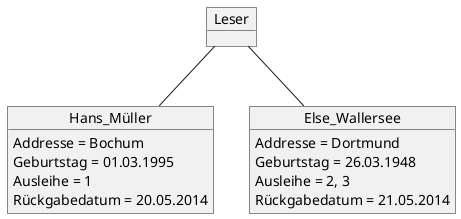 @startuml Wiederholung Objektdiagramme
object Leser
object Hans_Müller
Hans_Müller : Addresse = Bochum
Hans_Müller : Geburtstag = 01.03.1995
Hans_Müller : Ausleihe = 1
Hans_Müller : Rückgabedatum = 20.05.2014

object Else_Wallersee
Else_Wallersee : Addresse = Dortmund
Else_Wallersee : Geburtstag = 26.03.1948
Else_Wallersee : Ausleihe = 2, 3
Else_Wallersee : Rückgabedatum = 21.05.2014

Leser -- Hans_Müller
Leser -- Else_Wallersee

@enduml
